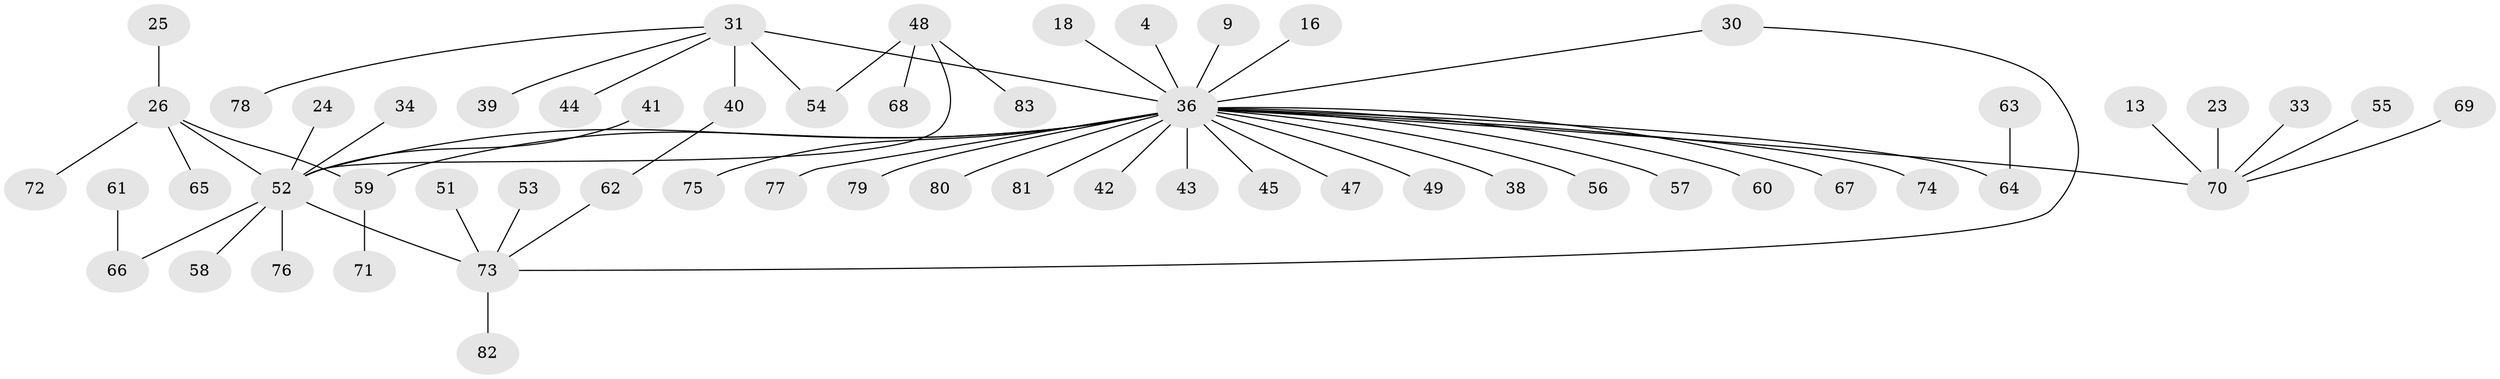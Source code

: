 // original degree distribution, {13: 0.012048192771084338, 27: 0.012048192771084338, 4: 0.07228915662650602, 1: 0.6626506024096386, 7: 0.024096385542168676, 2: 0.10843373493975904, 6: 0.024096385542168676, 5: 0.04819277108433735, 3: 0.03614457831325301}
// Generated by graph-tools (version 1.1) at 2025/50/03/04/25 21:50:45]
// undirected, 58 vertices, 61 edges
graph export_dot {
graph [start="1"]
  node [color=gray90,style=filled];
  4;
  9;
  13;
  16;
  18;
  23;
  24;
  25;
  26 [super="+3"];
  30;
  31 [super="+15"];
  33;
  34 [super="+6+14+20"];
  36 [super="+17+2"];
  38;
  39;
  40;
  41;
  42;
  43;
  44;
  45;
  47;
  48 [super="+5+46"];
  49;
  51;
  52 [super="+1"];
  53;
  54 [super="+8+11"];
  55;
  56;
  57;
  58;
  59 [super="+37"];
  60 [super="+7"];
  61;
  62;
  63;
  64 [super="+32"];
  65;
  66 [super="+50"];
  67;
  68;
  69;
  70 [super="+29+10"];
  71;
  72;
  73 [super="+21"];
  74;
  75;
  76;
  77;
  78;
  79;
  80;
  81;
  82;
  83;
  4 -- 36;
  9 -- 36;
  13 -- 70;
  16 -- 36;
  18 -- 36;
  23 -- 70;
  24 -- 52;
  25 -- 26;
  26 -- 65;
  26 -- 72;
  26 -- 52 [weight=2];
  26 -- 59;
  30 -- 73;
  30 -- 36;
  31 -- 54;
  31 -- 39;
  31 -- 40;
  31 -- 44;
  31 -- 78;
  31 -- 36 [weight=2];
  33 -- 70;
  34 -- 52;
  36 -- 52 [weight=4];
  36 -- 67;
  36 -- 42;
  36 -- 43;
  36 -- 49;
  36 -- 70 [weight=2];
  36 -- 74;
  36 -- 75;
  36 -- 77;
  36 -- 79;
  36 -- 80;
  36 -- 81;
  36 -- 38;
  36 -- 45;
  36 -- 47;
  36 -- 56;
  36 -- 57;
  36 -- 60;
  36 -- 64;
  36 -- 59;
  40 -- 62;
  41 -- 52;
  48 -- 83;
  48 -- 68;
  48 -- 52;
  48 -- 54;
  51 -- 73;
  52 -- 73 [weight=2];
  52 -- 76;
  52 -- 58;
  52 -- 66;
  53 -- 73;
  55 -- 70;
  59 -- 71;
  61 -- 66;
  62 -- 73;
  63 -- 64;
  69 -- 70;
  73 -- 82;
}
